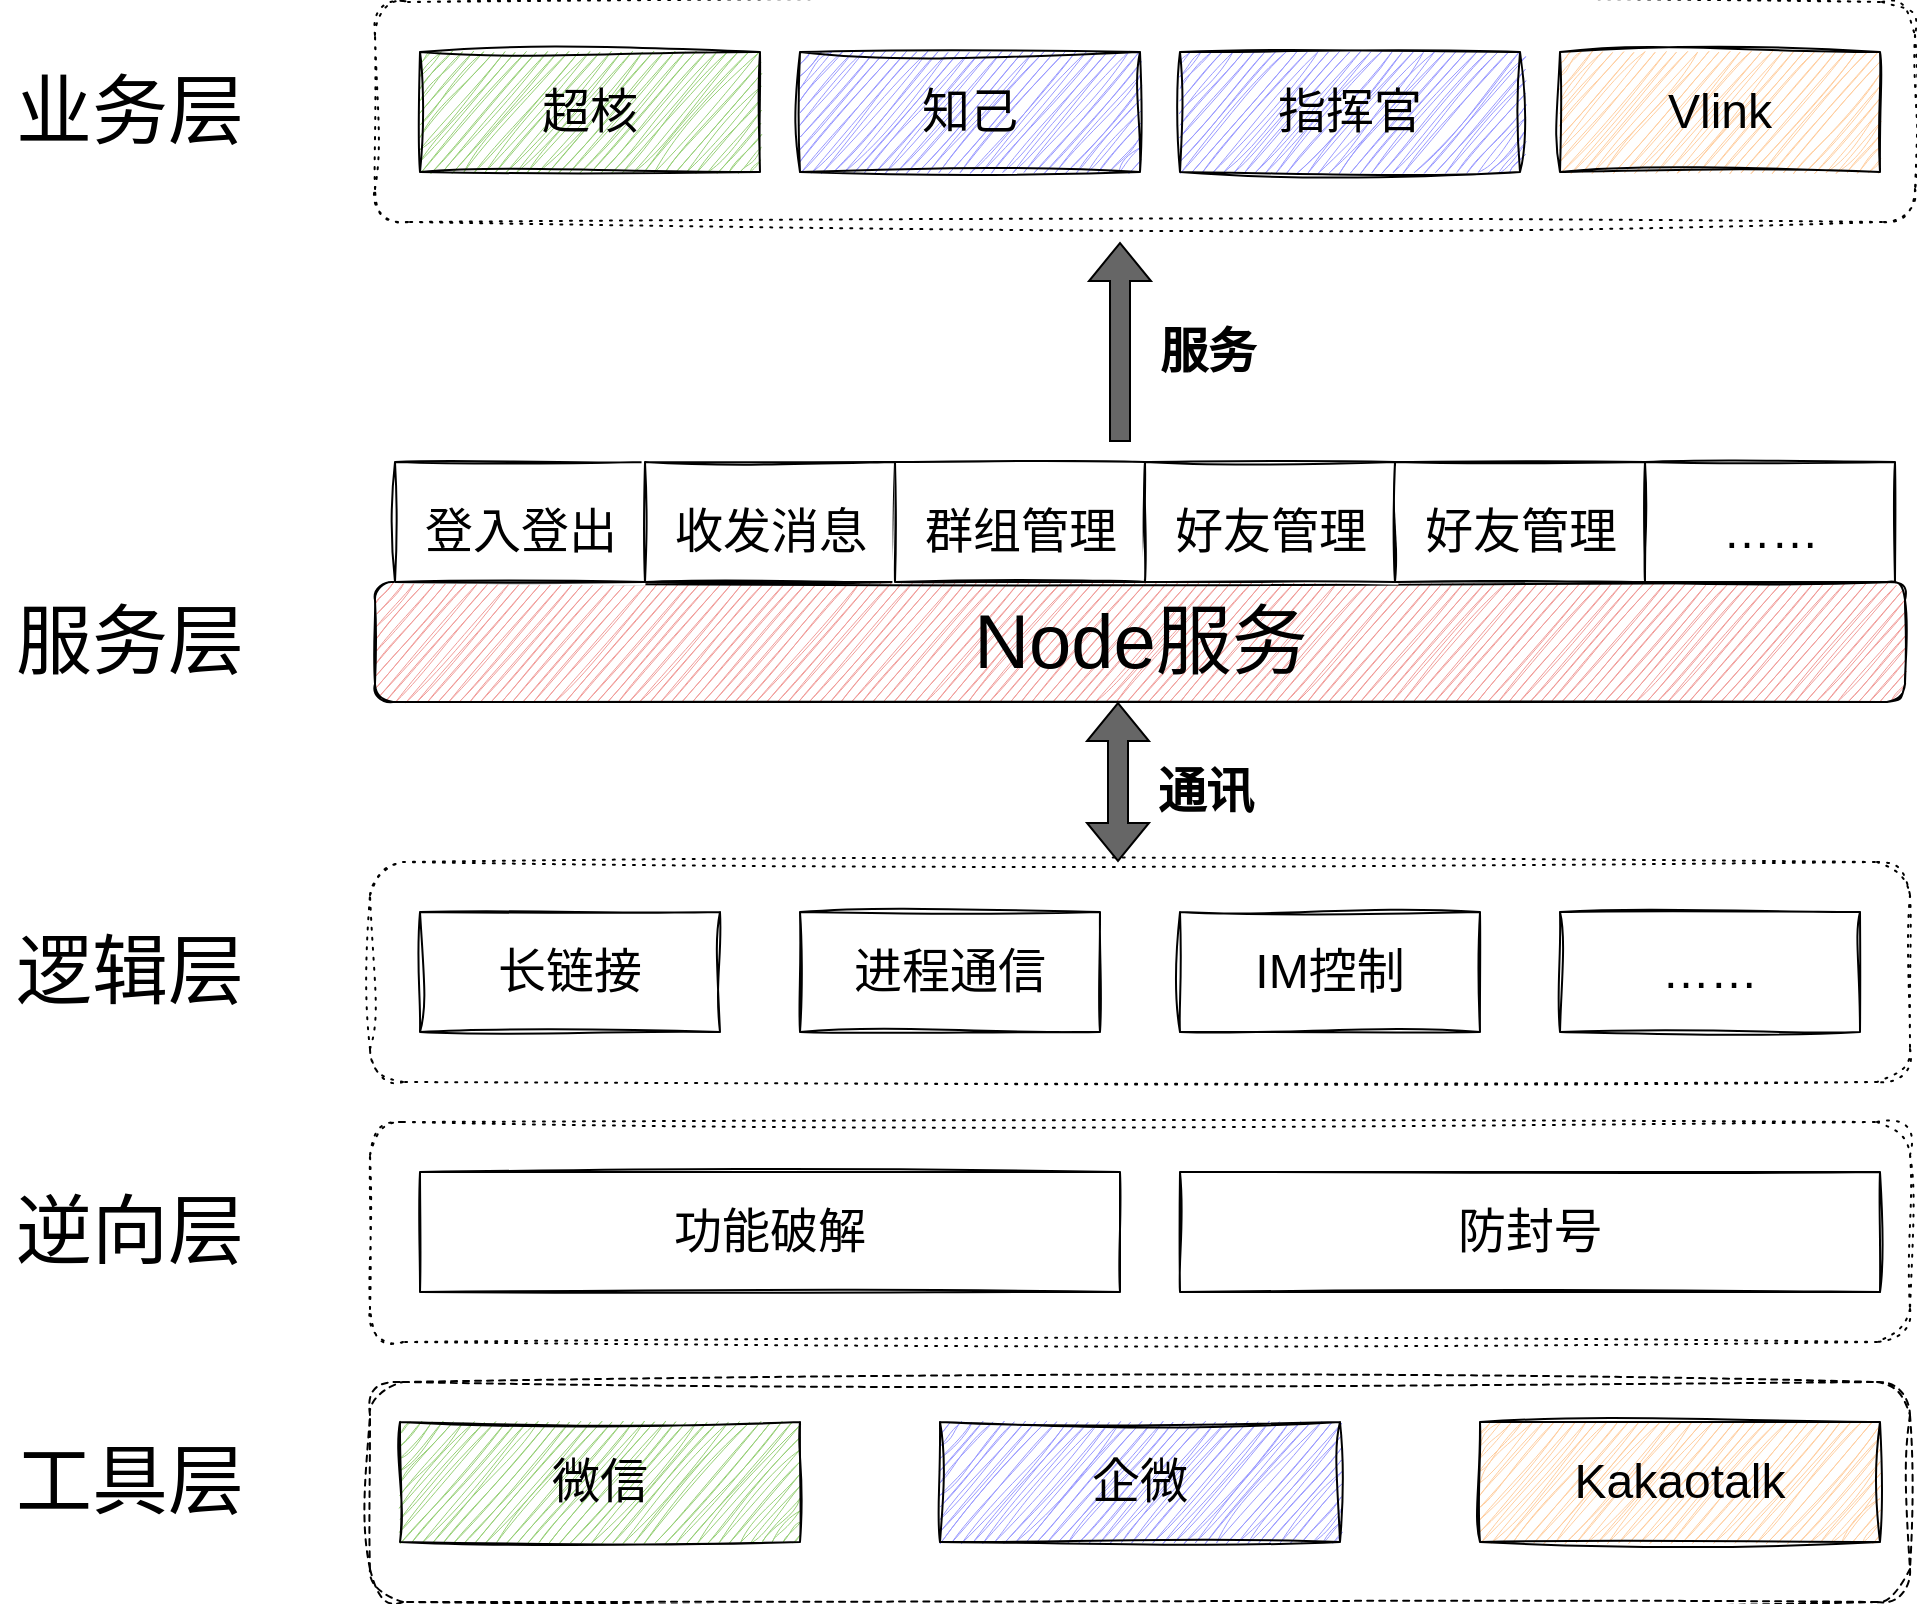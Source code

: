 <mxfile version="20.7.2" type="github">
  <diagram id="sM8lzJNaa8BjBJN-WWW1" name="第 1 页">
    <mxGraphModel dx="2069" dy="1907" grid="1" gridSize="10" guides="1" tooltips="1" connect="1" arrows="1" fold="1" page="1" pageScale="1" pageWidth="827" pageHeight="1169" math="0" shadow="0">
      <root>
        <mxCell id="0" />
        <mxCell id="1" parent="0" />
        <mxCell id="9MdT7GAMhbWQTBxMyOs3-8" value="" style="rounded=1;whiteSpace=wrap;html=1;fontSize=24;dashed=1;sketch=1;curveFitting=1;jiggle=2;dashPattern=1 4;" vertex="1" parent="1">
          <mxGeometry x="25" y="200" width="770" height="110" as="geometry" />
        </mxCell>
        <mxCell id="9MdT7GAMhbWQTBxMyOs3-4" value="" style="rounded=1;whiteSpace=wrap;html=1;fontSize=24;dashed=1;sketch=1;curveFitting=1;jiggle=2;" vertex="1" parent="1">
          <mxGeometry x="25" y="330" width="770" height="110" as="geometry" />
        </mxCell>
        <mxCell id="9MdT7GAMhbWQTBxMyOs3-1" value="&lt;font style=&quot;font-size: 24px;&quot;&gt;微信&lt;/font&gt;" style="rounded=0;whiteSpace=wrap;html=1;fillColor=#97D077;sketch=1;curveFitting=1;jiggle=2;" vertex="1" parent="1">
          <mxGeometry x="40" y="350" width="200" height="60" as="geometry" />
        </mxCell>
        <mxCell id="9MdT7GAMhbWQTBxMyOs3-2" value="&lt;font style=&quot;font-size: 24px;&quot;&gt;企微&lt;/font&gt;" style="rounded=0;whiteSpace=wrap;html=1;fillColor=#9999FF;sketch=1;curveFitting=1;jiggle=2;" vertex="1" parent="1">
          <mxGeometry x="310" y="350" width="200" height="60" as="geometry" />
        </mxCell>
        <mxCell id="9MdT7GAMhbWQTBxMyOs3-3" value="&lt;font style=&quot;font-size: 24px;&quot;&gt;Kakaotalk&lt;/font&gt;" style="rounded=0;whiteSpace=wrap;html=1;fillColor=#FFCE9F;sketch=1;curveFitting=1;jiggle=2;" vertex="1" parent="1">
          <mxGeometry x="580" y="350" width="200" height="60" as="geometry" />
        </mxCell>
        <mxCell id="9MdT7GAMhbWQTBxMyOs3-5" value="功能破解" style="rounded=0;whiteSpace=wrap;html=1;sketch=1;fontSize=24;" vertex="1" parent="1">
          <mxGeometry x="50" y="225" width="350" height="60" as="geometry" />
        </mxCell>
        <mxCell id="9MdT7GAMhbWQTBxMyOs3-6" value="防封号" style="rounded=0;whiteSpace=wrap;html=1;sketch=1;fontSize=24;" vertex="1" parent="1">
          <mxGeometry x="430" y="225" width="350" height="60" as="geometry" />
        </mxCell>
        <mxCell id="9MdT7GAMhbWQTBxMyOs3-11" value="" style="rounded=1;whiteSpace=wrap;html=1;fontSize=24;dashed=1;sketch=1;curveFitting=1;jiggle=2;dashPattern=1 4;" vertex="1" parent="1">
          <mxGeometry x="25" y="70" width="770" height="110" as="geometry" />
        </mxCell>
        <mxCell id="9MdT7GAMhbWQTBxMyOs3-12" value="&lt;font style=&quot;font-size: 24px;&quot;&gt;长链接&lt;/font&gt;" style="rounded=0;whiteSpace=wrap;html=1;sketch=1;curveFitting=1;jiggle=2;" vertex="1" parent="1">
          <mxGeometry x="50" y="95" width="150" height="60" as="geometry" />
        </mxCell>
        <mxCell id="9MdT7GAMhbWQTBxMyOs3-13" value="&lt;font style=&quot;font-size: 24px;&quot;&gt;进程通信&lt;/font&gt;" style="rounded=0;whiteSpace=wrap;html=1;sketch=1;curveFitting=1;jiggle=2;" vertex="1" parent="1">
          <mxGeometry x="240" y="95" width="150" height="60" as="geometry" />
        </mxCell>
        <mxCell id="9MdT7GAMhbWQTBxMyOs3-14" value="&lt;font style=&quot;font-size: 24px;&quot;&gt;IM控制&lt;/font&gt;" style="rounded=0;whiteSpace=wrap;html=1;sketch=1;curveFitting=1;jiggle=2;" vertex="1" parent="1">
          <mxGeometry x="430" y="95" width="150" height="60" as="geometry" />
        </mxCell>
        <mxCell id="9MdT7GAMhbWQTBxMyOs3-16" value="&lt;font style=&quot;font-size: 24px;&quot;&gt;……&lt;/font&gt;" style="rounded=0;whiteSpace=wrap;html=1;sketch=1;curveFitting=1;jiggle=2;" vertex="1" parent="1">
          <mxGeometry x="620" y="95" width="150" height="60" as="geometry" />
        </mxCell>
        <mxCell id="9MdT7GAMhbWQTBxMyOs3-17" value="工具层" style="text;html=1;strokeColor=none;fillColor=none;align=center;verticalAlign=middle;whiteSpace=wrap;rounded=0;dashed=1;dashPattern=1 4;sketch=1;fontSize=38;" vertex="1" parent="1">
          <mxGeometry x="-160" y="365" width="130" height="30" as="geometry" />
        </mxCell>
        <mxCell id="9MdT7GAMhbWQTBxMyOs3-18" value="逆向层" style="text;html=1;strokeColor=none;fillColor=none;align=center;verticalAlign=middle;whiteSpace=wrap;rounded=0;dashed=1;dashPattern=1 4;sketch=1;fontSize=38;" vertex="1" parent="1">
          <mxGeometry x="-160" y="240" width="130" height="30" as="geometry" />
        </mxCell>
        <mxCell id="9MdT7GAMhbWQTBxMyOs3-19" value="逻辑层" style="text;html=1;strokeColor=none;fillColor=none;align=center;verticalAlign=middle;whiteSpace=wrap;rounded=0;dashed=1;dashPattern=1 4;sketch=1;fontSize=38;" vertex="1" parent="1">
          <mxGeometry x="-160" y="110" width="130" height="30" as="geometry" />
        </mxCell>
        <mxCell id="9MdT7GAMhbWQTBxMyOs3-22" value="Node服务" style="rounded=1;whiteSpace=wrap;html=1;sketch=1;fontSize=38;gradientColor=none;fillColor=#F19C99;" vertex="1" parent="1">
          <mxGeometry x="27.5" y="-70" width="765" height="60" as="geometry" />
        </mxCell>
        <mxCell id="9MdT7GAMhbWQTBxMyOs3-23" value="&lt;font style=&quot;font-size: 24px;&quot;&gt;登入登出&lt;/font&gt;" style="rounded=0;whiteSpace=wrap;html=1;sketch=1;fontSize=38;" vertex="1" parent="1">
          <mxGeometry x="37.5" y="-130" width="125" height="60" as="geometry" />
        </mxCell>
        <mxCell id="9MdT7GAMhbWQTBxMyOs3-24" value="&lt;font style=&quot;font-size: 24px;&quot;&gt;收发消息&lt;/font&gt;" style="rounded=0;whiteSpace=wrap;html=1;sketch=1;fontSize=38;" vertex="1" parent="1">
          <mxGeometry x="162.5" y="-130" width="125" height="60" as="geometry" />
        </mxCell>
        <mxCell id="9MdT7GAMhbWQTBxMyOs3-25" value="&lt;font style=&quot;font-size: 24px;&quot;&gt;群组管理&lt;/font&gt;" style="rounded=0;whiteSpace=wrap;html=1;sketch=1;fontSize=38;" vertex="1" parent="1">
          <mxGeometry x="287.5" y="-130" width="125" height="60" as="geometry" />
        </mxCell>
        <mxCell id="9MdT7GAMhbWQTBxMyOs3-26" value="&lt;font style=&quot;font-size: 24px;&quot;&gt;好友管理&lt;/font&gt;" style="rounded=0;whiteSpace=wrap;html=1;sketch=1;fontSize=38;" vertex="1" parent="1">
          <mxGeometry x="412.5" y="-130" width="125" height="60" as="geometry" />
        </mxCell>
        <mxCell id="9MdT7GAMhbWQTBxMyOs3-27" value="&lt;font style=&quot;font-size: 24px;&quot;&gt;好友管理&lt;/font&gt;" style="rounded=0;whiteSpace=wrap;html=1;sketch=1;fontSize=38;" vertex="1" parent="1">
          <mxGeometry x="537.5" y="-130" width="125" height="60" as="geometry" />
        </mxCell>
        <mxCell id="9MdT7GAMhbWQTBxMyOs3-28" value="&lt;font style=&quot;font-size: 24px;&quot;&gt;……&lt;/font&gt;" style="rounded=0;whiteSpace=wrap;html=1;sketch=1;fontSize=38;" vertex="1" parent="1">
          <mxGeometry x="662.5" y="-130" width="125" height="60" as="geometry" />
        </mxCell>
        <mxCell id="9MdT7GAMhbWQTBxMyOs3-29" value="" style="shape=flexArrow;endArrow=classic;startArrow=classic;html=1;rounded=0;fontSize=24;fillColor=#666666;" edge="1" parent="1">
          <mxGeometry width="100" height="100" relative="1" as="geometry">
            <mxPoint x="399" y="70" as="sourcePoint" />
            <mxPoint x="399" y="-10" as="targetPoint" />
          </mxGeometry>
        </mxCell>
        <mxCell id="9MdT7GAMhbWQTBxMyOs3-30" value="通讯" style="text;html=1;strokeColor=none;fillColor=none;align=center;verticalAlign=middle;whiteSpace=wrap;rounded=0;sketch=1;fontSize=24;fontStyle=1" vertex="1" parent="1">
          <mxGeometry x="412.5" y="20" width="60" height="30" as="geometry" />
        </mxCell>
        <mxCell id="9MdT7GAMhbWQTBxMyOs3-32" value="服务层" style="text;html=1;strokeColor=none;fillColor=none;align=center;verticalAlign=middle;whiteSpace=wrap;rounded=0;dashed=1;dashPattern=1 4;sketch=1;fontSize=38;" vertex="1" parent="1">
          <mxGeometry x="-160" y="-55" width="130" height="30" as="geometry" />
        </mxCell>
        <mxCell id="9MdT7GAMhbWQTBxMyOs3-34" value="" style="rounded=1;whiteSpace=wrap;html=1;fontSize=24;dashed=1;sketch=1;curveFitting=1;jiggle=2;dashPattern=1 4;" vertex="1" parent="1">
          <mxGeometry x="27.5" y="-360" width="770" height="110" as="geometry" />
        </mxCell>
        <mxCell id="9MdT7GAMhbWQTBxMyOs3-38" value="&lt;font style=&quot;font-size: 24px;&quot;&gt;超核&lt;/font&gt;" style="rounded=0;whiteSpace=wrap;html=1;fillColor=#97D077;sketch=1;curveFitting=1;jiggle=2;" vertex="1" parent="1">
          <mxGeometry x="50" y="-335" width="170" height="60" as="geometry" />
        </mxCell>
        <mxCell id="9MdT7GAMhbWQTBxMyOs3-40" value="&lt;font style=&quot;font-size: 24px;&quot;&gt;知己&lt;/font&gt;" style="rounded=0;whiteSpace=wrap;html=1;fillColor=#9999FF;sketch=1;curveFitting=1;jiggle=2;" vertex="1" parent="1">
          <mxGeometry x="240" y="-335" width="170" height="60" as="geometry" />
        </mxCell>
        <mxCell id="9MdT7GAMhbWQTBxMyOs3-42" value="&lt;font style=&quot;font-size: 24px;&quot;&gt;指挥官&lt;/font&gt;" style="rounded=0;whiteSpace=wrap;html=1;fillColor=#9999FF;sketch=1;curveFitting=1;jiggle=2;" vertex="1" parent="1">
          <mxGeometry x="430" y="-335" width="170" height="60" as="geometry" />
        </mxCell>
        <mxCell id="9MdT7GAMhbWQTBxMyOs3-43" value="&lt;font style=&quot;font-size: 24px;&quot;&gt;Vlink&lt;/font&gt;" style="rounded=0;whiteSpace=wrap;html=1;fillColor=#FFCE9F;sketch=1;curveFitting=1;jiggle=2;" vertex="1" parent="1">
          <mxGeometry x="620" y="-335" width="160" height="60" as="geometry" />
        </mxCell>
        <mxCell id="9MdT7GAMhbWQTBxMyOs3-44" value="业务层" style="text;html=1;strokeColor=none;fillColor=none;align=center;verticalAlign=middle;whiteSpace=wrap;rounded=0;dashed=1;dashPattern=1 4;sketch=1;fontSize=38;" vertex="1" parent="1">
          <mxGeometry x="-160" y="-320" width="130" height="30" as="geometry" />
        </mxCell>
        <mxCell id="9MdT7GAMhbWQTBxMyOs3-46" value="" style="shape=flexArrow;endArrow=classic;html=1;rounded=0;fontSize=24;fillColor=#666666;" edge="1" parent="1">
          <mxGeometry width="50" height="50" relative="1" as="geometry">
            <mxPoint x="400" y="-140" as="sourcePoint" />
            <mxPoint x="400" y="-240" as="targetPoint" />
          </mxGeometry>
        </mxCell>
        <mxCell id="9MdT7GAMhbWQTBxMyOs3-47" value="服务" style="text;html=1;strokeColor=none;fillColor=none;align=center;verticalAlign=middle;whiteSpace=wrap;rounded=0;sketch=1;fontSize=24;fontStyle=1" vertex="1" parent="1">
          <mxGeometry x="414" y="-200" width="60" height="30" as="geometry" />
        </mxCell>
      </root>
    </mxGraphModel>
  </diagram>
</mxfile>
